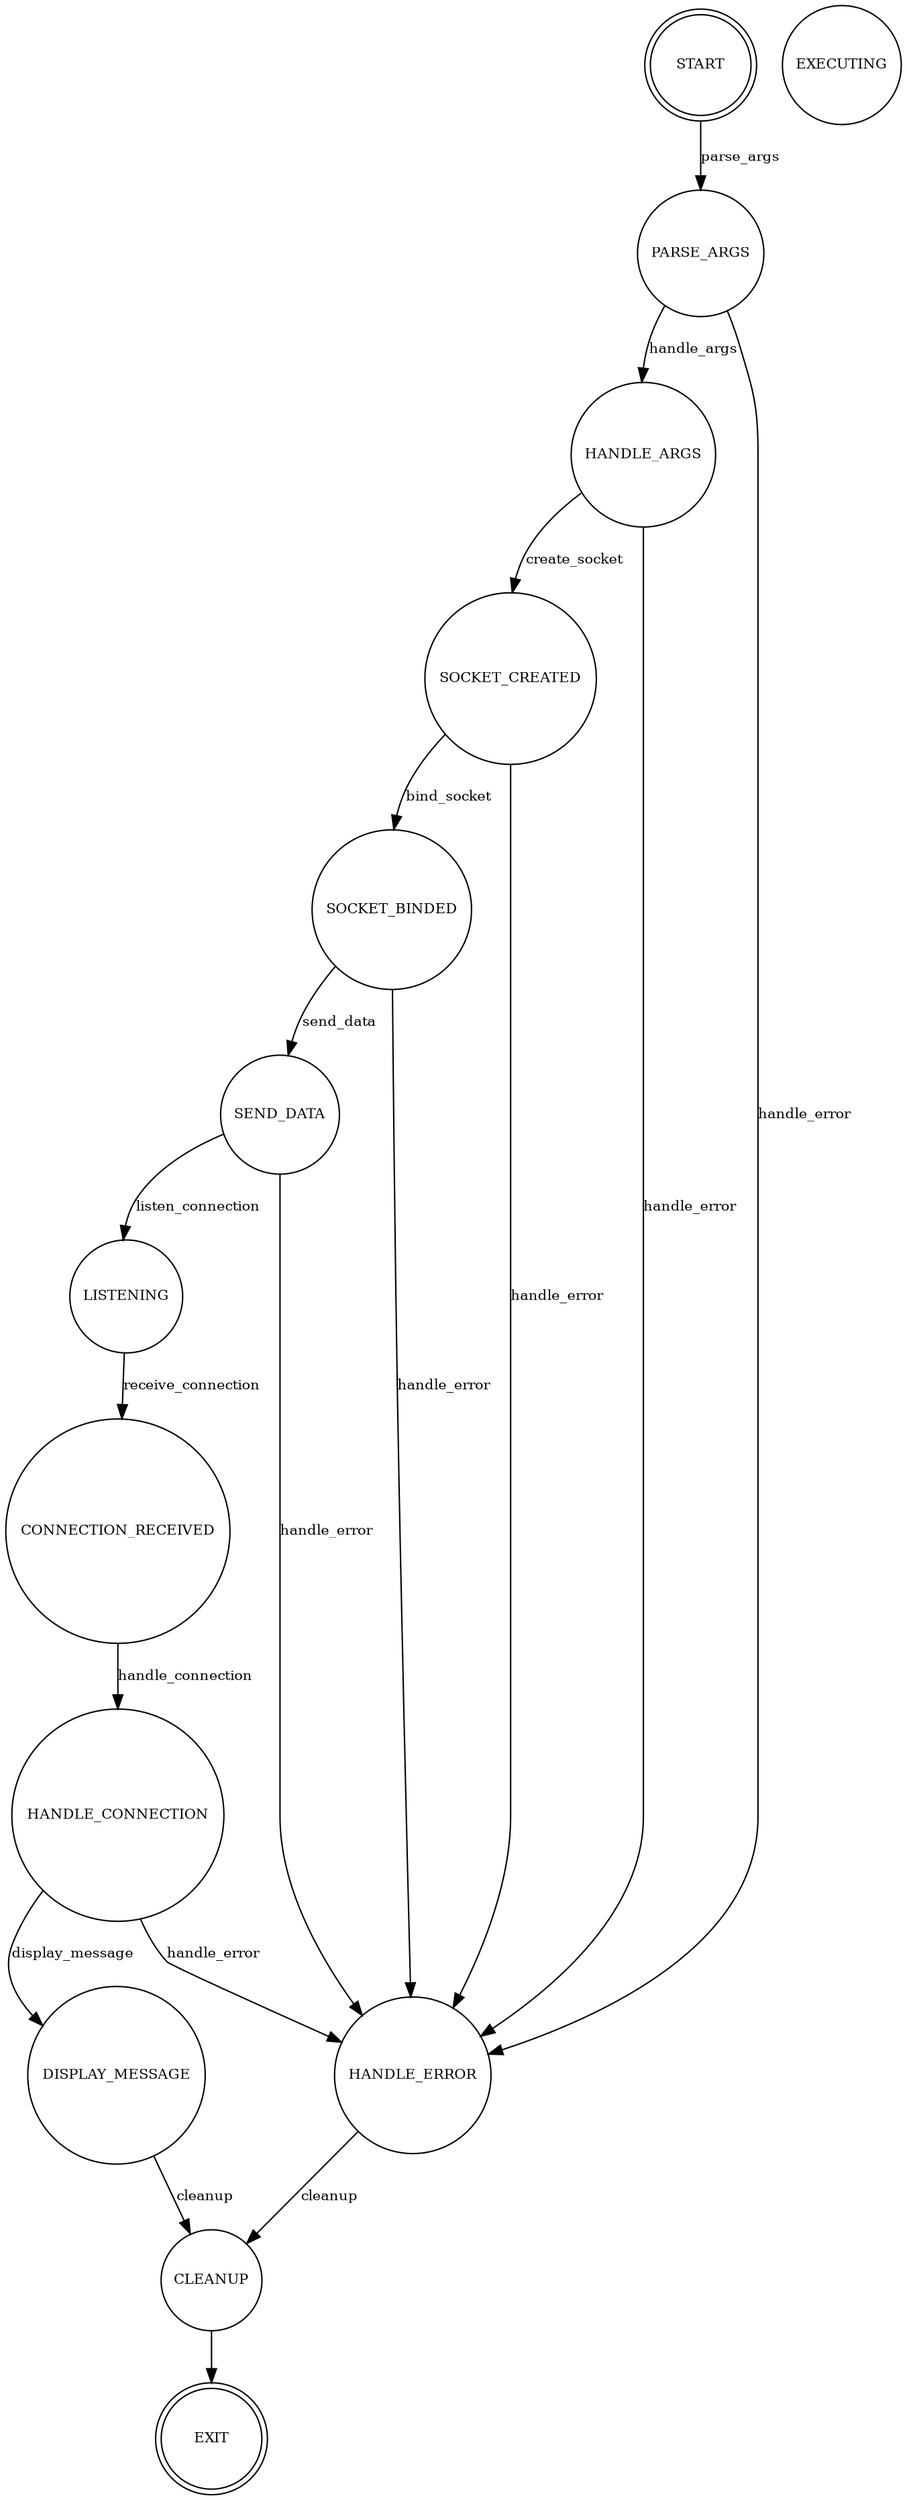 digraph Victim {
    node [shape=circle; fontsize=10; width=1;height=1;];
    edge [fontsize=10];

    START [label="START", shape=doublecircle]
    PARSE_ARGS [label="PARSE_ARGS", shape=circle]
    HANDLE_ARGS [label="HANDLE_ARGS", shape=circle]
    HANDLE_ERROR [label="HANDLE_ERROR", shape=circle]
    DISPLAY_MESSAGE [label="DISPLAY_MESSAGE", shape=circle]
    SOCKET_CREATED [label="SOCKET_CREATED", shape=circle]
    SOCKET_BINDED [label="SOCKET_BINDED", shape=circle]
    SEND_DATA [label="SEND_DATA", shape=circle]
    LISTENING [label="LISTENING", shape=circle]
    CONNECTION_RECEIVED [label="CONNECTION_RECEIVED", shape=circle]
    HANDLE_CONNECTION [label="HANDLE_CONNECTION", shape=circle]
    EXECUTING [label="EXECUTING", shape=circle]
    CLEANUP [label="CLEANUP", shape=circle]
    EXIT [label="EXIT", shape=doublecircle]

    START -> PARSE_ARGS [label="parse_args"]
    PARSE_ARGS -> HANDLE_ARGS [label="handle_args"]
    PARSE_ARGS -> HANDLE_ERROR [label="handle_error"]
    HANDLE_ARGS -> SOCKET_CREATED [label="create_socket"]
    HANDLE_ARGS -> HANDLE_ERROR [label="handle_error"]
    SOCKET_CREATED -> SOCKET_BINDED [label="bind_socket"]
    SOCKET_CREATED -> HANDLE_ERROR [label="handle_error"]
    SOCKET_BINDED -> SEND_DATA [label="send_data"]
    SOCKET_BINDED -> HANDLE_ERROR [label="handle_error"]
    SEND_DATA -> LISTENING [label="listen_connection"]
    SEND_DATA -> HANDLE_ERROR [label="handle_error"]
    LISTENING -> CONNECTION_RECEIVED [label="receive_connection"]
    CONNECTION_RECEIVED -> HANDLE_CONNECTION [label="handle_connection"]
    HANDLE_CONNECTION -> DISPLAY_MESSAGE [label="display_message"]
    HANDLE_CONNECTION -> HANDLE_ERROR [label="handle_error"]
    DISPLAY_MESSAGE -> CLEANUP [label="cleanup"]
    HANDLE_ERROR -> CLEANUP [label="cleanup"]
    CLEANUP -> EXIT
}
